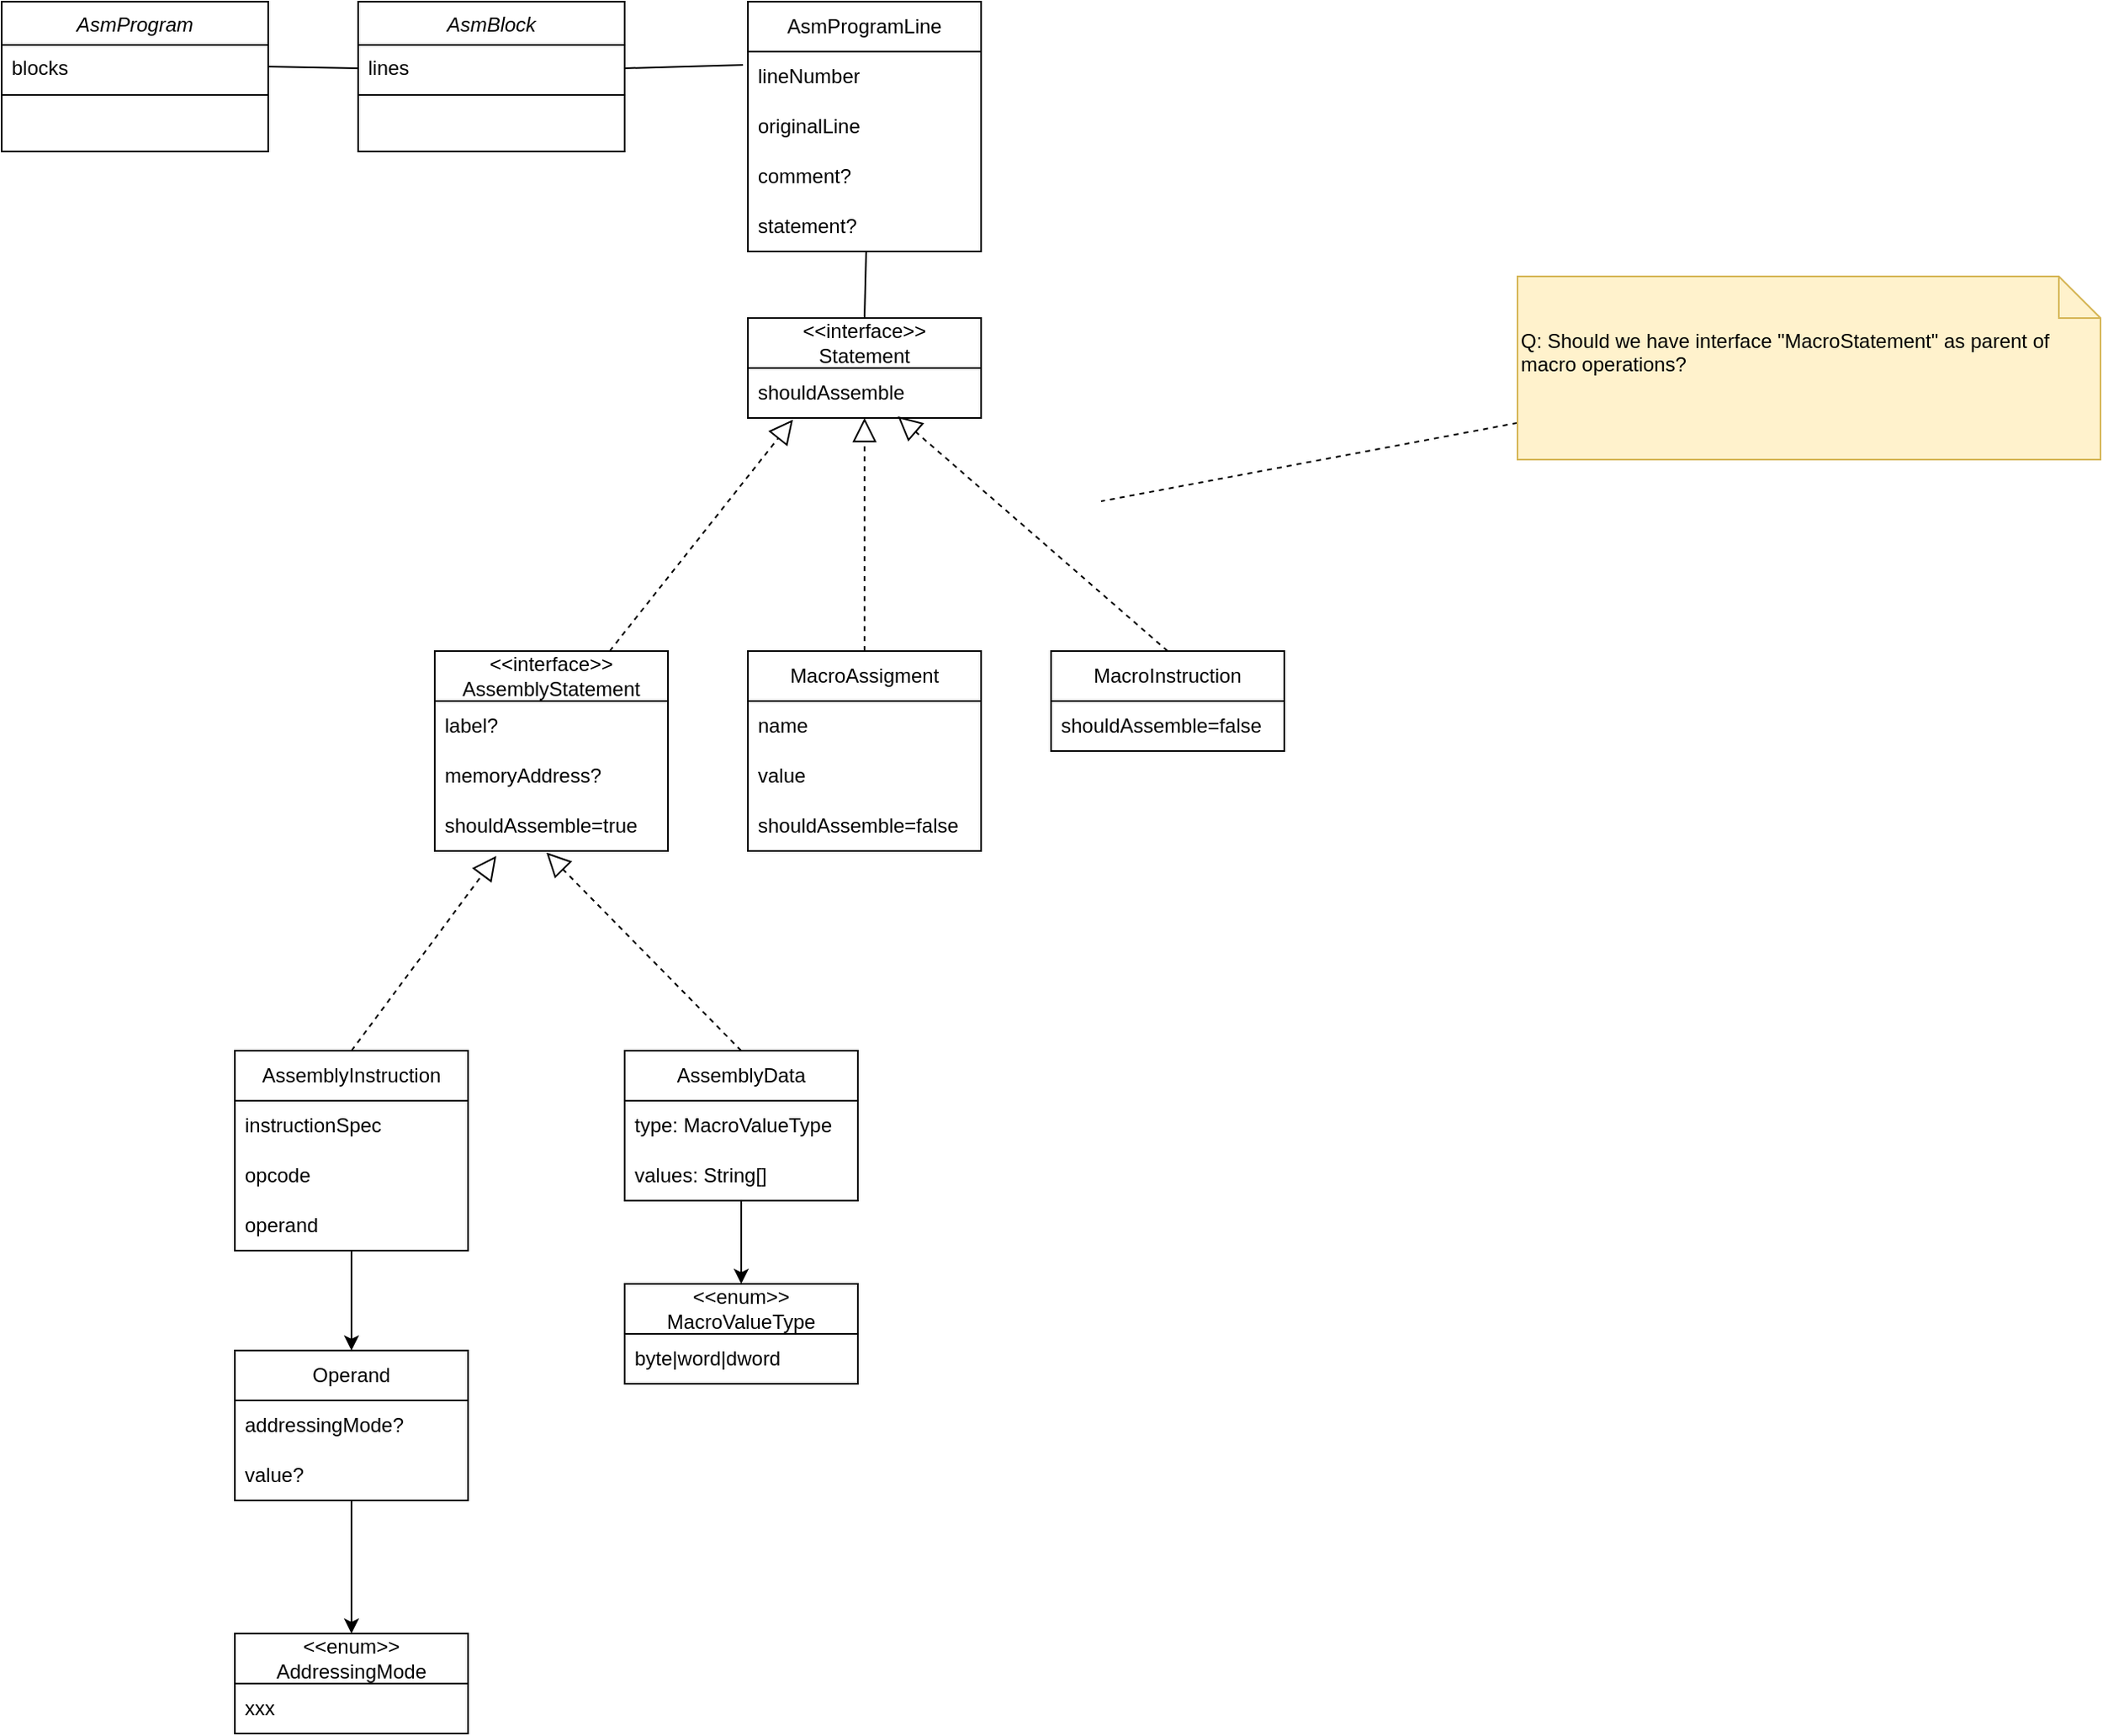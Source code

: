 <mxfile version="21.6.8" type="device">
  <diagram id="C5RBs43oDa-KdzZeNtuy" name="Page-1">
    <mxGraphModel dx="1434" dy="842" grid="1" gridSize="10" guides="1" tooltips="1" connect="1" arrows="1" fold="1" page="1" pageScale="1" pageWidth="827" pageHeight="1169" math="0" shadow="0">
      <root>
        <mxCell id="WIyWlLk6GJQsqaUBKTNV-0" />
        <mxCell id="WIyWlLk6GJQsqaUBKTNV-1" parent="WIyWlLk6GJQsqaUBKTNV-0" />
        <mxCell id="4GE8q51dWFR6qp5-xQLJ-0" value="AsmProgram" style="swimlane;fontStyle=2;align=center;verticalAlign=top;childLayout=stackLayout;horizontal=1;startSize=26;horizontalStack=0;resizeParent=1;resizeLast=0;collapsible=1;marginBottom=0;rounded=0;shadow=0;strokeWidth=1;" parent="WIyWlLk6GJQsqaUBKTNV-1" vertex="1">
          <mxGeometry x="40" y="10" width="160" height="90" as="geometry">
            <mxRectangle x="230" y="140" width="160" height="26" as="alternateBounds" />
          </mxGeometry>
        </mxCell>
        <mxCell id="4GE8q51dWFR6qp5-xQLJ-1" value="blocks" style="text;align=left;verticalAlign=top;spacingLeft=4;spacingRight=4;overflow=hidden;rotatable=0;points=[[0,0.5],[1,0.5]];portConstraint=eastwest;" parent="4GE8q51dWFR6qp5-xQLJ-0" vertex="1">
          <mxGeometry y="26" width="160" height="26" as="geometry" />
        </mxCell>
        <mxCell id="4GE8q51dWFR6qp5-xQLJ-4" value="" style="line;html=1;strokeWidth=1;align=left;verticalAlign=middle;spacingTop=-1;spacingLeft=3;spacingRight=3;rotatable=0;labelPosition=right;points=[];portConstraint=eastwest;" parent="4GE8q51dWFR6qp5-xQLJ-0" vertex="1">
          <mxGeometry y="52" width="160" height="8" as="geometry" />
        </mxCell>
        <mxCell id="4GE8q51dWFR6qp5-xQLJ-5" value="AsmBlock" style="swimlane;fontStyle=2;align=center;verticalAlign=top;childLayout=stackLayout;horizontal=1;startSize=26;horizontalStack=0;resizeParent=1;resizeLast=0;collapsible=1;marginBottom=0;rounded=0;shadow=0;strokeWidth=1;" parent="WIyWlLk6GJQsqaUBKTNV-1" vertex="1">
          <mxGeometry x="254" y="10" width="160" height="90" as="geometry">
            <mxRectangle x="230" y="140" width="160" height="26" as="alternateBounds" />
          </mxGeometry>
        </mxCell>
        <mxCell id="4GE8q51dWFR6qp5-xQLJ-6" value="lines" style="text;align=left;verticalAlign=top;spacingLeft=4;spacingRight=4;overflow=hidden;rotatable=0;points=[[0,0.5],[1,0.5]];portConstraint=eastwest;" parent="4GE8q51dWFR6qp5-xQLJ-5" vertex="1">
          <mxGeometry y="26" width="160" height="26" as="geometry" />
        </mxCell>
        <mxCell id="4GE8q51dWFR6qp5-xQLJ-7" value="" style="line;html=1;strokeWidth=1;align=left;verticalAlign=middle;spacingTop=-1;spacingLeft=3;spacingRight=3;rotatable=0;labelPosition=right;points=[];portConstraint=eastwest;" parent="4GE8q51dWFR6qp5-xQLJ-5" vertex="1">
          <mxGeometry y="52" width="160" height="8" as="geometry" />
        </mxCell>
        <mxCell id="4GE8q51dWFR6qp5-xQLJ-12" value="AsmProgramLine" style="swimlane;fontStyle=0;childLayout=stackLayout;horizontal=1;startSize=30;horizontalStack=0;resizeParent=1;resizeParentMax=0;resizeLast=0;collapsible=1;marginBottom=0;whiteSpace=wrap;html=1;" parent="WIyWlLk6GJQsqaUBKTNV-1" vertex="1">
          <mxGeometry x="488" y="10" width="140" height="150" as="geometry" />
        </mxCell>
        <mxCell id="4GE8q51dWFR6qp5-xQLJ-13" value="lineNumber" style="text;strokeColor=none;fillColor=none;align=left;verticalAlign=middle;spacingLeft=4;spacingRight=4;overflow=hidden;points=[[0,0.5],[1,0.5]];portConstraint=eastwest;rotatable=0;whiteSpace=wrap;html=1;" parent="4GE8q51dWFR6qp5-xQLJ-12" vertex="1">
          <mxGeometry y="30" width="140" height="30" as="geometry" />
        </mxCell>
        <mxCell id="4GE8q51dWFR6qp5-xQLJ-14" value="originalLine" style="text;strokeColor=none;fillColor=none;align=left;verticalAlign=middle;spacingLeft=4;spacingRight=4;overflow=hidden;points=[[0,0.5],[1,0.5]];portConstraint=eastwest;rotatable=0;whiteSpace=wrap;html=1;" parent="4GE8q51dWFR6qp5-xQLJ-12" vertex="1">
          <mxGeometry y="60" width="140" height="30" as="geometry" />
        </mxCell>
        <mxCell id="4GE8q51dWFR6qp5-xQLJ-15" value="comment?" style="text;strokeColor=none;fillColor=none;align=left;verticalAlign=middle;spacingLeft=4;spacingRight=4;overflow=hidden;points=[[0,0.5],[1,0.5]];portConstraint=eastwest;rotatable=0;whiteSpace=wrap;html=1;" parent="4GE8q51dWFR6qp5-xQLJ-12" vertex="1">
          <mxGeometry y="90" width="140" height="30" as="geometry" />
        </mxCell>
        <mxCell id="4GE8q51dWFR6qp5-xQLJ-16" value="statement?" style="text;strokeColor=none;fillColor=none;align=left;verticalAlign=middle;spacingLeft=4;spacingRight=4;overflow=hidden;points=[[0,0.5],[1,0.5]];portConstraint=eastwest;rotatable=0;whiteSpace=wrap;html=1;" parent="4GE8q51dWFR6qp5-xQLJ-12" vertex="1">
          <mxGeometry y="120" width="140" height="30" as="geometry" />
        </mxCell>
        <mxCell id="4GE8q51dWFR6qp5-xQLJ-17" value="&amp;lt;&amp;lt;interface&amp;gt;&amp;gt;&lt;br&gt;Statement" style="swimlane;fontStyle=0;childLayout=stackLayout;horizontal=1;startSize=30;horizontalStack=0;resizeParent=1;resizeParentMax=0;resizeLast=0;collapsible=1;marginBottom=0;whiteSpace=wrap;html=1;" parent="WIyWlLk6GJQsqaUBKTNV-1" vertex="1">
          <mxGeometry x="488" y="200" width="140" height="60" as="geometry" />
        </mxCell>
        <mxCell id="4GE8q51dWFR6qp5-xQLJ-18" value="shouldAssemble" style="text;strokeColor=none;fillColor=none;align=left;verticalAlign=middle;spacingLeft=4;spacingRight=4;overflow=hidden;points=[[0,0.5],[1,0.5]];portConstraint=eastwest;rotatable=0;whiteSpace=wrap;html=1;" parent="4GE8q51dWFR6qp5-xQLJ-17" vertex="1">
          <mxGeometry y="30" width="140" height="30" as="geometry" />
        </mxCell>
        <mxCell id="4GE8q51dWFR6qp5-xQLJ-22" value="" style="endArrow=none;html=1;rounded=0;exitX=1;exitY=0.5;exitDx=0;exitDy=0;" parent="WIyWlLk6GJQsqaUBKTNV-1" source="4GE8q51dWFR6qp5-xQLJ-1" edge="1">
          <mxGeometry width="50" height="50" relative="1" as="geometry">
            <mxPoint x="204" y="100" as="sourcePoint" />
            <mxPoint x="254" y="50" as="targetPoint" />
          </mxGeometry>
        </mxCell>
        <mxCell id="4GE8q51dWFR6qp5-xQLJ-23" value="" style="endArrow=none;html=1;rounded=0;exitX=1;exitY=0.5;exitDx=0;exitDy=0;entryX=-0.021;entryY=0.267;entryDx=0;entryDy=0;entryPerimeter=0;" parent="WIyWlLk6GJQsqaUBKTNV-1" target="4GE8q51dWFR6qp5-xQLJ-13" edge="1">
          <mxGeometry width="50" height="50" relative="1" as="geometry">
            <mxPoint x="414" y="50" as="sourcePoint" />
            <mxPoint x="468" y="51" as="targetPoint" />
          </mxGeometry>
        </mxCell>
        <mxCell id="4GE8q51dWFR6qp5-xQLJ-24" value="" style="endArrow=none;html=1;rounded=0;exitX=0.507;exitY=1;exitDx=0;exitDy=0;entryX=0.5;entryY=0;entryDx=0;entryDy=0;exitPerimeter=0;" parent="WIyWlLk6GJQsqaUBKTNV-1" source="4GE8q51dWFR6qp5-xQLJ-16" target="4GE8q51dWFR6qp5-xQLJ-17" edge="1">
          <mxGeometry width="50" height="50" relative="1" as="geometry">
            <mxPoint x="424" y="60" as="sourcePoint" />
            <mxPoint x="495" y="58" as="targetPoint" />
          </mxGeometry>
        </mxCell>
        <mxCell id="4GE8q51dWFR6qp5-xQLJ-25" value="&amp;lt;&amp;lt;interface&amp;gt;&amp;gt;&lt;br&gt;AssemblyStatement" style="swimlane;fontStyle=0;childLayout=stackLayout;horizontal=1;startSize=30;horizontalStack=0;resizeParent=1;resizeParentMax=0;resizeLast=0;collapsible=1;marginBottom=0;whiteSpace=wrap;html=1;" parent="WIyWlLk6GJQsqaUBKTNV-1" vertex="1">
          <mxGeometry x="300" y="400" width="140" height="120" as="geometry" />
        </mxCell>
        <mxCell id="4GE8q51dWFR6qp5-xQLJ-26" value="label?" style="text;strokeColor=none;fillColor=none;align=left;verticalAlign=middle;spacingLeft=4;spacingRight=4;overflow=hidden;points=[[0,0.5],[1,0.5]];portConstraint=eastwest;rotatable=0;whiteSpace=wrap;html=1;" parent="4GE8q51dWFR6qp5-xQLJ-25" vertex="1">
          <mxGeometry y="30" width="140" height="30" as="geometry" />
        </mxCell>
        <mxCell id="4GE8q51dWFR6qp5-xQLJ-27" value="memoryAddress?" style="text;strokeColor=none;fillColor=none;align=left;verticalAlign=middle;spacingLeft=4;spacingRight=4;overflow=hidden;points=[[0,0.5],[1,0.5]];portConstraint=eastwest;rotatable=0;whiteSpace=wrap;html=1;" parent="4GE8q51dWFR6qp5-xQLJ-25" vertex="1">
          <mxGeometry y="60" width="140" height="30" as="geometry" />
        </mxCell>
        <mxCell id="4GE8q51dWFR6qp5-xQLJ-65" value="shouldAssemble=true" style="text;strokeColor=none;fillColor=none;align=left;verticalAlign=middle;spacingLeft=4;spacingRight=4;overflow=hidden;points=[[0,0.5],[1,0.5]];portConstraint=eastwest;rotatable=0;whiteSpace=wrap;html=1;" parent="4GE8q51dWFR6qp5-xQLJ-25" vertex="1">
          <mxGeometry y="90" width="140" height="30" as="geometry" />
        </mxCell>
        <mxCell id="4GE8q51dWFR6qp5-xQLJ-63" style="edgeStyle=orthogonalEdgeStyle;rounded=0;orthogonalLoop=1;jettySize=auto;html=1;" parent="WIyWlLk6GJQsqaUBKTNV-1" source="4GE8q51dWFR6qp5-xQLJ-29" edge="1">
          <mxGeometry relative="1" as="geometry">
            <mxPoint x="250" y="820" as="targetPoint" />
          </mxGeometry>
        </mxCell>
        <mxCell id="4GE8q51dWFR6qp5-xQLJ-29" value="AssemblyInstruction" style="swimlane;fontStyle=0;childLayout=stackLayout;horizontal=1;startSize=30;horizontalStack=0;resizeParent=1;resizeParentMax=0;resizeLast=0;collapsible=1;marginBottom=0;whiteSpace=wrap;html=1;" parent="WIyWlLk6GJQsqaUBKTNV-1" vertex="1">
          <mxGeometry x="180" y="640" width="140" height="120" as="geometry" />
        </mxCell>
        <mxCell id="4GE8q51dWFR6qp5-xQLJ-30" value="instructionSpec" style="text;strokeColor=none;fillColor=none;align=left;verticalAlign=middle;spacingLeft=4;spacingRight=4;overflow=hidden;points=[[0,0.5],[1,0.5]];portConstraint=eastwest;rotatable=0;whiteSpace=wrap;html=1;" parent="4GE8q51dWFR6qp5-xQLJ-29" vertex="1">
          <mxGeometry y="30" width="140" height="30" as="geometry" />
        </mxCell>
        <mxCell id="4GE8q51dWFR6qp5-xQLJ-31" value="opcode" style="text;strokeColor=none;fillColor=none;align=left;verticalAlign=middle;spacingLeft=4;spacingRight=4;overflow=hidden;points=[[0,0.5],[1,0.5]];portConstraint=eastwest;rotatable=0;whiteSpace=wrap;html=1;" parent="4GE8q51dWFR6qp5-xQLJ-29" vertex="1">
          <mxGeometry y="60" width="140" height="30" as="geometry" />
        </mxCell>
        <mxCell id="4GE8q51dWFR6qp5-xQLJ-32" value="operand" style="text;strokeColor=none;fillColor=none;align=left;verticalAlign=middle;spacingLeft=4;spacingRight=4;overflow=hidden;points=[[0,0.5],[1,0.5]];portConstraint=eastwest;rotatable=0;whiteSpace=wrap;html=1;" parent="4GE8q51dWFR6qp5-xQLJ-29" vertex="1">
          <mxGeometry y="90" width="140" height="30" as="geometry" />
        </mxCell>
        <mxCell id="4GE8q51dWFR6qp5-xQLJ-33" value="" style="endArrow=block;dashed=1;endFill=0;endSize=12;html=1;rounded=0;exitX=0.75;exitY=0;exitDx=0;exitDy=0;entryX=0.193;entryY=1.033;entryDx=0;entryDy=0;entryPerimeter=0;" parent="WIyWlLk6GJQsqaUBKTNV-1" source="4GE8q51dWFR6qp5-xQLJ-25" target="4GE8q51dWFR6qp5-xQLJ-18" edge="1">
          <mxGeometry width="160" relative="1" as="geometry">
            <mxPoint x="330" y="210" as="sourcePoint" />
            <mxPoint x="558" y="260" as="targetPoint" />
          </mxGeometry>
        </mxCell>
        <mxCell id="4GE8q51dWFR6qp5-xQLJ-34" value="" style="endArrow=block;dashed=1;endFill=0;endSize=12;html=1;rounded=0;exitX=0.5;exitY=0;exitDx=0;exitDy=0;entryX=0.264;entryY=1.1;entryDx=0;entryDy=0;entryPerimeter=0;" parent="WIyWlLk6GJQsqaUBKTNV-1" source="4GE8q51dWFR6qp5-xQLJ-29" target="4GE8q51dWFR6qp5-xQLJ-65" edge="1">
          <mxGeometry width="160" relative="1" as="geometry">
            <mxPoint x="380" y="425" as="sourcePoint" />
            <mxPoint x="342" y="520" as="targetPoint" />
          </mxGeometry>
        </mxCell>
        <mxCell id="4GE8q51dWFR6qp5-xQLJ-56" style="rounded=0;orthogonalLoop=1;jettySize=auto;html=1;entryX=0.5;entryY=0;entryDx=0;entryDy=0;" parent="WIyWlLk6GJQsqaUBKTNV-1" source="4GE8q51dWFR6qp5-xQLJ-35" target="4GE8q51dWFR6qp5-xQLJ-52" edge="1">
          <mxGeometry relative="1" as="geometry" />
        </mxCell>
        <mxCell id="4GE8q51dWFR6qp5-xQLJ-35" value="AssemblyData" style="swimlane;fontStyle=0;childLayout=stackLayout;horizontal=1;startSize=30;horizontalStack=0;resizeParent=1;resizeParentMax=0;resizeLast=0;collapsible=1;marginBottom=0;whiteSpace=wrap;html=1;" parent="WIyWlLk6GJQsqaUBKTNV-1" vertex="1">
          <mxGeometry x="414" y="640" width="140" height="90" as="geometry" />
        </mxCell>
        <mxCell id="4GE8q51dWFR6qp5-xQLJ-36" value="type: MacroValueType" style="text;strokeColor=none;fillColor=none;align=left;verticalAlign=middle;spacingLeft=4;spacingRight=4;overflow=hidden;points=[[0,0.5],[1,0.5]];portConstraint=eastwest;rotatable=0;whiteSpace=wrap;html=1;" parent="4GE8q51dWFR6qp5-xQLJ-35" vertex="1">
          <mxGeometry y="30" width="140" height="30" as="geometry" />
        </mxCell>
        <mxCell id="4GE8q51dWFR6qp5-xQLJ-37" value="values: String[]" style="text;strokeColor=none;fillColor=none;align=left;verticalAlign=middle;spacingLeft=4;spacingRight=4;overflow=hidden;points=[[0,0.5],[1,0.5]];portConstraint=eastwest;rotatable=0;whiteSpace=wrap;html=1;" parent="4GE8q51dWFR6qp5-xQLJ-35" vertex="1">
          <mxGeometry y="60" width="140" height="30" as="geometry" />
        </mxCell>
        <mxCell id="4GE8q51dWFR6qp5-xQLJ-39" value="" style="endArrow=block;dashed=1;endFill=0;endSize=12;html=1;rounded=0;exitX=0.5;exitY=0;exitDx=0;exitDy=0;entryX=0.479;entryY=1.033;entryDx=0;entryDy=0;entryPerimeter=0;" parent="WIyWlLk6GJQsqaUBKTNV-1" source="4GE8q51dWFR6qp5-xQLJ-35" target="4GE8q51dWFR6qp5-xQLJ-65" edge="1">
          <mxGeometry width="160" relative="1" as="geometry">
            <mxPoint x="210" y="615" as="sourcePoint" />
            <mxPoint x="370" y="515" as="targetPoint" />
          </mxGeometry>
        </mxCell>
        <mxCell id="4GE8q51dWFR6qp5-xQLJ-40" value="MacroAssigment" style="swimlane;fontStyle=0;childLayout=stackLayout;horizontal=1;startSize=30;horizontalStack=0;resizeParent=1;resizeParentMax=0;resizeLast=0;collapsible=1;marginBottom=0;whiteSpace=wrap;html=1;" parent="WIyWlLk6GJQsqaUBKTNV-1" vertex="1">
          <mxGeometry x="488" y="400" width="140" height="120" as="geometry" />
        </mxCell>
        <mxCell id="4GE8q51dWFR6qp5-xQLJ-41" value="name" style="text;strokeColor=none;fillColor=none;align=left;verticalAlign=middle;spacingLeft=4;spacingRight=4;overflow=hidden;points=[[0,0.5],[1,0.5]];portConstraint=eastwest;rotatable=0;whiteSpace=wrap;html=1;" parent="4GE8q51dWFR6qp5-xQLJ-40" vertex="1">
          <mxGeometry y="30" width="140" height="30" as="geometry" />
        </mxCell>
        <mxCell id="4GE8q51dWFR6qp5-xQLJ-42" value="value" style="text;strokeColor=none;fillColor=none;align=left;verticalAlign=middle;spacingLeft=4;spacingRight=4;overflow=hidden;points=[[0,0.5],[1,0.5]];portConstraint=eastwest;rotatable=0;whiteSpace=wrap;html=1;" parent="4GE8q51dWFR6qp5-xQLJ-40" vertex="1">
          <mxGeometry y="60" width="140" height="30" as="geometry" />
        </mxCell>
        <mxCell id="4GE8q51dWFR6qp5-xQLJ-66" value="shouldAssemble=false" style="text;strokeColor=none;fillColor=none;align=left;verticalAlign=middle;spacingLeft=4;spacingRight=4;overflow=hidden;points=[[0,0.5],[1,0.5]];portConstraint=eastwest;rotatable=0;whiteSpace=wrap;html=1;" parent="4GE8q51dWFR6qp5-xQLJ-40" vertex="1">
          <mxGeometry y="90" width="140" height="30" as="geometry" />
        </mxCell>
        <mxCell id="4GE8q51dWFR6qp5-xQLJ-44" value="MacroInstruction" style="swimlane;fontStyle=0;childLayout=stackLayout;horizontal=1;startSize=30;horizontalStack=0;resizeParent=1;resizeParentMax=0;resizeLast=0;collapsible=1;marginBottom=0;whiteSpace=wrap;html=1;" parent="WIyWlLk6GJQsqaUBKTNV-1" vertex="1">
          <mxGeometry x="670" y="400" width="140" height="60" as="geometry" />
        </mxCell>
        <mxCell id="4GE8q51dWFR6qp5-xQLJ-45" value="shouldAssemble=false" style="text;strokeColor=none;fillColor=none;align=left;verticalAlign=middle;spacingLeft=4;spacingRight=4;overflow=hidden;points=[[0,0.5],[1,0.5]];portConstraint=eastwest;rotatable=0;whiteSpace=wrap;html=1;" parent="4GE8q51dWFR6qp5-xQLJ-44" vertex="1">
          <mxGeometry y="30" width="140" height="30" as="geometry" />
        </mxCell>
        <mxCell id="4GE8q51dWFR6qp5-xQLJ-50" value="" style="endArrow=block;dashed=1;endFill=0;endSize=12;html=1;rounded=0;exitX=0.5;exitY=0;exitDx=0;exitDy=0;" parent="WIyWlLk6GJQsqaUBKTNV-1" target="4GE8q51dWFR6qp5-xQLJ-18" edge="1" source="4GE8q51dWFR6qp5-xQLJ-40">
          <mxGeometry width="160" relative="1" as="geometry">
            <mxPoint x="530" y="390" as="sourcePoint" />
            <mxPoint x="340" y="284" as="targetPoint" />
            <Array as="points" />
          </mxGeometry>
        </mxCell>
        <mxCell id="4GE8q51dWFR6qp5-xQLJ-51" value="" style="endArrow=block;dashed=1;endFill=0;endSize=12;html=1;rounded=0;entryX=0.643;entryY=0.967;entryDx=0;entryDy=0;entryPerimeter=0;exitX=0.5;exitY=0;exitDx=0;exitDy=0;" parent="WIyWlLk6GJQsqaUBKTNV-1" source="4GE8q51dWFR6qp5-xQLJ-44" target="4GE8q51dWFR6qp5-xQLJ-18" edge="1">
          <mxGeometry width="160" relative="1" as="geometry">
            <mxPoint x="540" y="400" as="sourcePoint" />
            <mxPoint x="574" y="272" as="targetPoint" />
            <Array as="points" />
          </mxGeometry>
        </mxCell>
        <mxCell id="4GE8q51dWFR6qp5-xQLJ-52" value="&amp;lt;&amp;lt;enum&amp;gt;&amp;gt;&lt;br&gt;MacroValueType" style="swimlane;fontStyle=0;childLayout=stackLayout;horizontal=1;startSize=30;horizontalStack=0;resizeParent=1;resizeParentMax=0;resizeLast=0;collapsible=1;marginBottom=0;whiteSpace=wrap;html=1;" parent="WIyWlLk6GJQsqaUBKTNV-1" vertex="1">
          <mxGeometry x="414" y="780" width="140" height="60" as="geometry" />
        </mxCell>
        <mxCell id="4GE8q51dWFR6qp5-xQLJ-53" value="byte|word|dword" style="text;strokeColor=none;fillColor=none;align=left;verticalAlign=middle;spacingLeft=4;spacingRight=4;overflow=hidden;points=[[0,0.5],[1,0.5]];portConstraint=eastwest;rotatable=0;whiteSpace=wrap;html=1;" parent="4GE8q51dWFR6qp5-xQLJ-52" vertex="1">
          <mxGeometry y="30" width="140" height="30" as="geometry" />
        </mxCell>
        <mxCell id="4GE8q51dWFR6qp5-xQLJ-57" value="&amp;lt;&amp;lt;enum&amp;gt;&amp;gt;&lt;br&gt;AddressingMode" style="swimlane;fontStyle=0;childLayout=stackLayout;horizontal=1;startSize=30;horizontalStack=0;resizeParent=1;resizeParentMax=0;resizeLast=0;collapsible=1;marginBottom=0;whiteSpace=wrap;html=1;" parent="WIyWlLk6GJQsqaUBKTNV-1" vertex="1">
          <mxGeometry x="180" y="990" width="140" height="60" as="geometry" />
        </mxCell>
        <mxCell id="4GE8q51dWFR6qp5-xQLJ-58" value="xxx" style="text;strokeColor=none;fillColor=none;align=left;verticalAlign=middle;spacingLeft=4;spacingRight=4;overflow=hidden;points=[[0,0.5],[1,0.5]];portConstraint=eastwest;rotatable=0;whiteSpace=wrap;html=1;" parent="4GE8q51dWFR6qp5-xQLJ-57" vertex="1">
          <mxGeometry y="30" width="140" height="30" as="geometry" />
        </mxCell>
        <mxCell id="4GE8q51dWFR6qp5-xQLJ-60" value="Operand" style="swimlane;fontStyle=0;childLayout=stackLayout;horizontal=1;startSize=30;horizontalStack=0;resizeParent=1;resizeParentMax=0;resizeLast=0;collapsible=1;marginBottom=0;whiteSpace=wrap;html=1;movable=1;resizable=1;rotatable=1;deletable=1;editable=1;locked=0;connectable=1;" parent="WIyWlLk6GJQsqaUBKTNV-1" vertex="1">
          <mxGeometry x="180" y="820" width="140" height="90" as="geometry" />
        </mxCell>
        <mxCell id="4GE8q51dWFR6qp5-xQLJ-61" value="addressingMode?" style="text;strokeColor=none;fillColor=none;align=left;verticalAlign=middle;spacingLeft=4;spacingRight=4;overflow=hidden;points=[[0,0.5],[1,0.5]];portConstraint=eastwest;rotatable=1;whiteSpace=wrap;html=1;movable=1;resizable=1;deletable=1;editable=1;locked=0;connectable=1;" parent="4GE8q51dWFR6qp5-xQLJ-60" vertex="1">
          <mxGeometry y="30" width="140" height="30" as="geometry" />
        </mxCell>
        <mxCell id="4GE8q51dWFR6qp5-xQLJ-62" value="value?" style="text;strokeColor=none;fillColor=none;align=left;verticalAlign=middle;spacingLeft=4;spacingRight=4;overflow=hidden;points=[[0,0.5],[1,0.5]];portConstraint=eastwest;rotatable=1;whiteSpace=wrap;html=1;movable=1;resizable=1;deletable=1;editable=1;locked=0;connectable=1;" parent="4GE8q51dWFR6qp5-xQLJ-60" vertex="1">
          <mxGeometry y="60" width="140" height="30" as="geometry" />
        </mxCell>
        <mxCell id="4GE8q51dWFR6qp5-xQLJ-64" style="rounded=0;orthogonalLoop=1;jettySize=auto;html=1;entryX=0.5;entryY=0;entryDx=0;entryDy=0;" parent="WIyWlLk6GJQsqaUBKTNV-1" target="4GE8q51dWFR6qp5-xQLJ-57" edge="1">
          <mxGeometry relative="1" as="geometry">
            <mxPoint x="250" y="910" as="sourcePoint" />
          </mxGeometry>
        </mxCell>
        <mxCell id="9qAnaamQrfPZv7upwl4H-1" style="rounded=0;orthogonalLoop=1;jettySize=auto;html=1;dashed=1;endArrow=none;endFill=0;" edge="1" parent="WIyWlLk6GJQsqaUBKTNV-1" source="9qAnaamQrfPZv7upwl4H-0">
          <mxGeometry relative="1" as="geometry">
            <mxPoint x="700" y="310" as="targetPoint" />
          </mxGeometry>
        </mxCell>
        <mxCell id="9qAnaamQrfPZv7upwl4H-0" value="Q: Should we have interface &quot;MacroStatement&quot; as parent of macro operations?" style="shape=note2;boundedLbl=1;whiteSpace=wrap;html=1;size=25;verticalAlign=top;align=left;fillColor=#fff2cc;strokeColor=#d6b656;" vertex="1" parent="WIyWlLk6GJQsqaUBKTNV-1">
          <mxGeometry x="950" y="175" width="350" height="110" as="geometry" />
        </mxCell>
      </root>
    </mxGraphModel>
  </diagram>
</mxfile>
